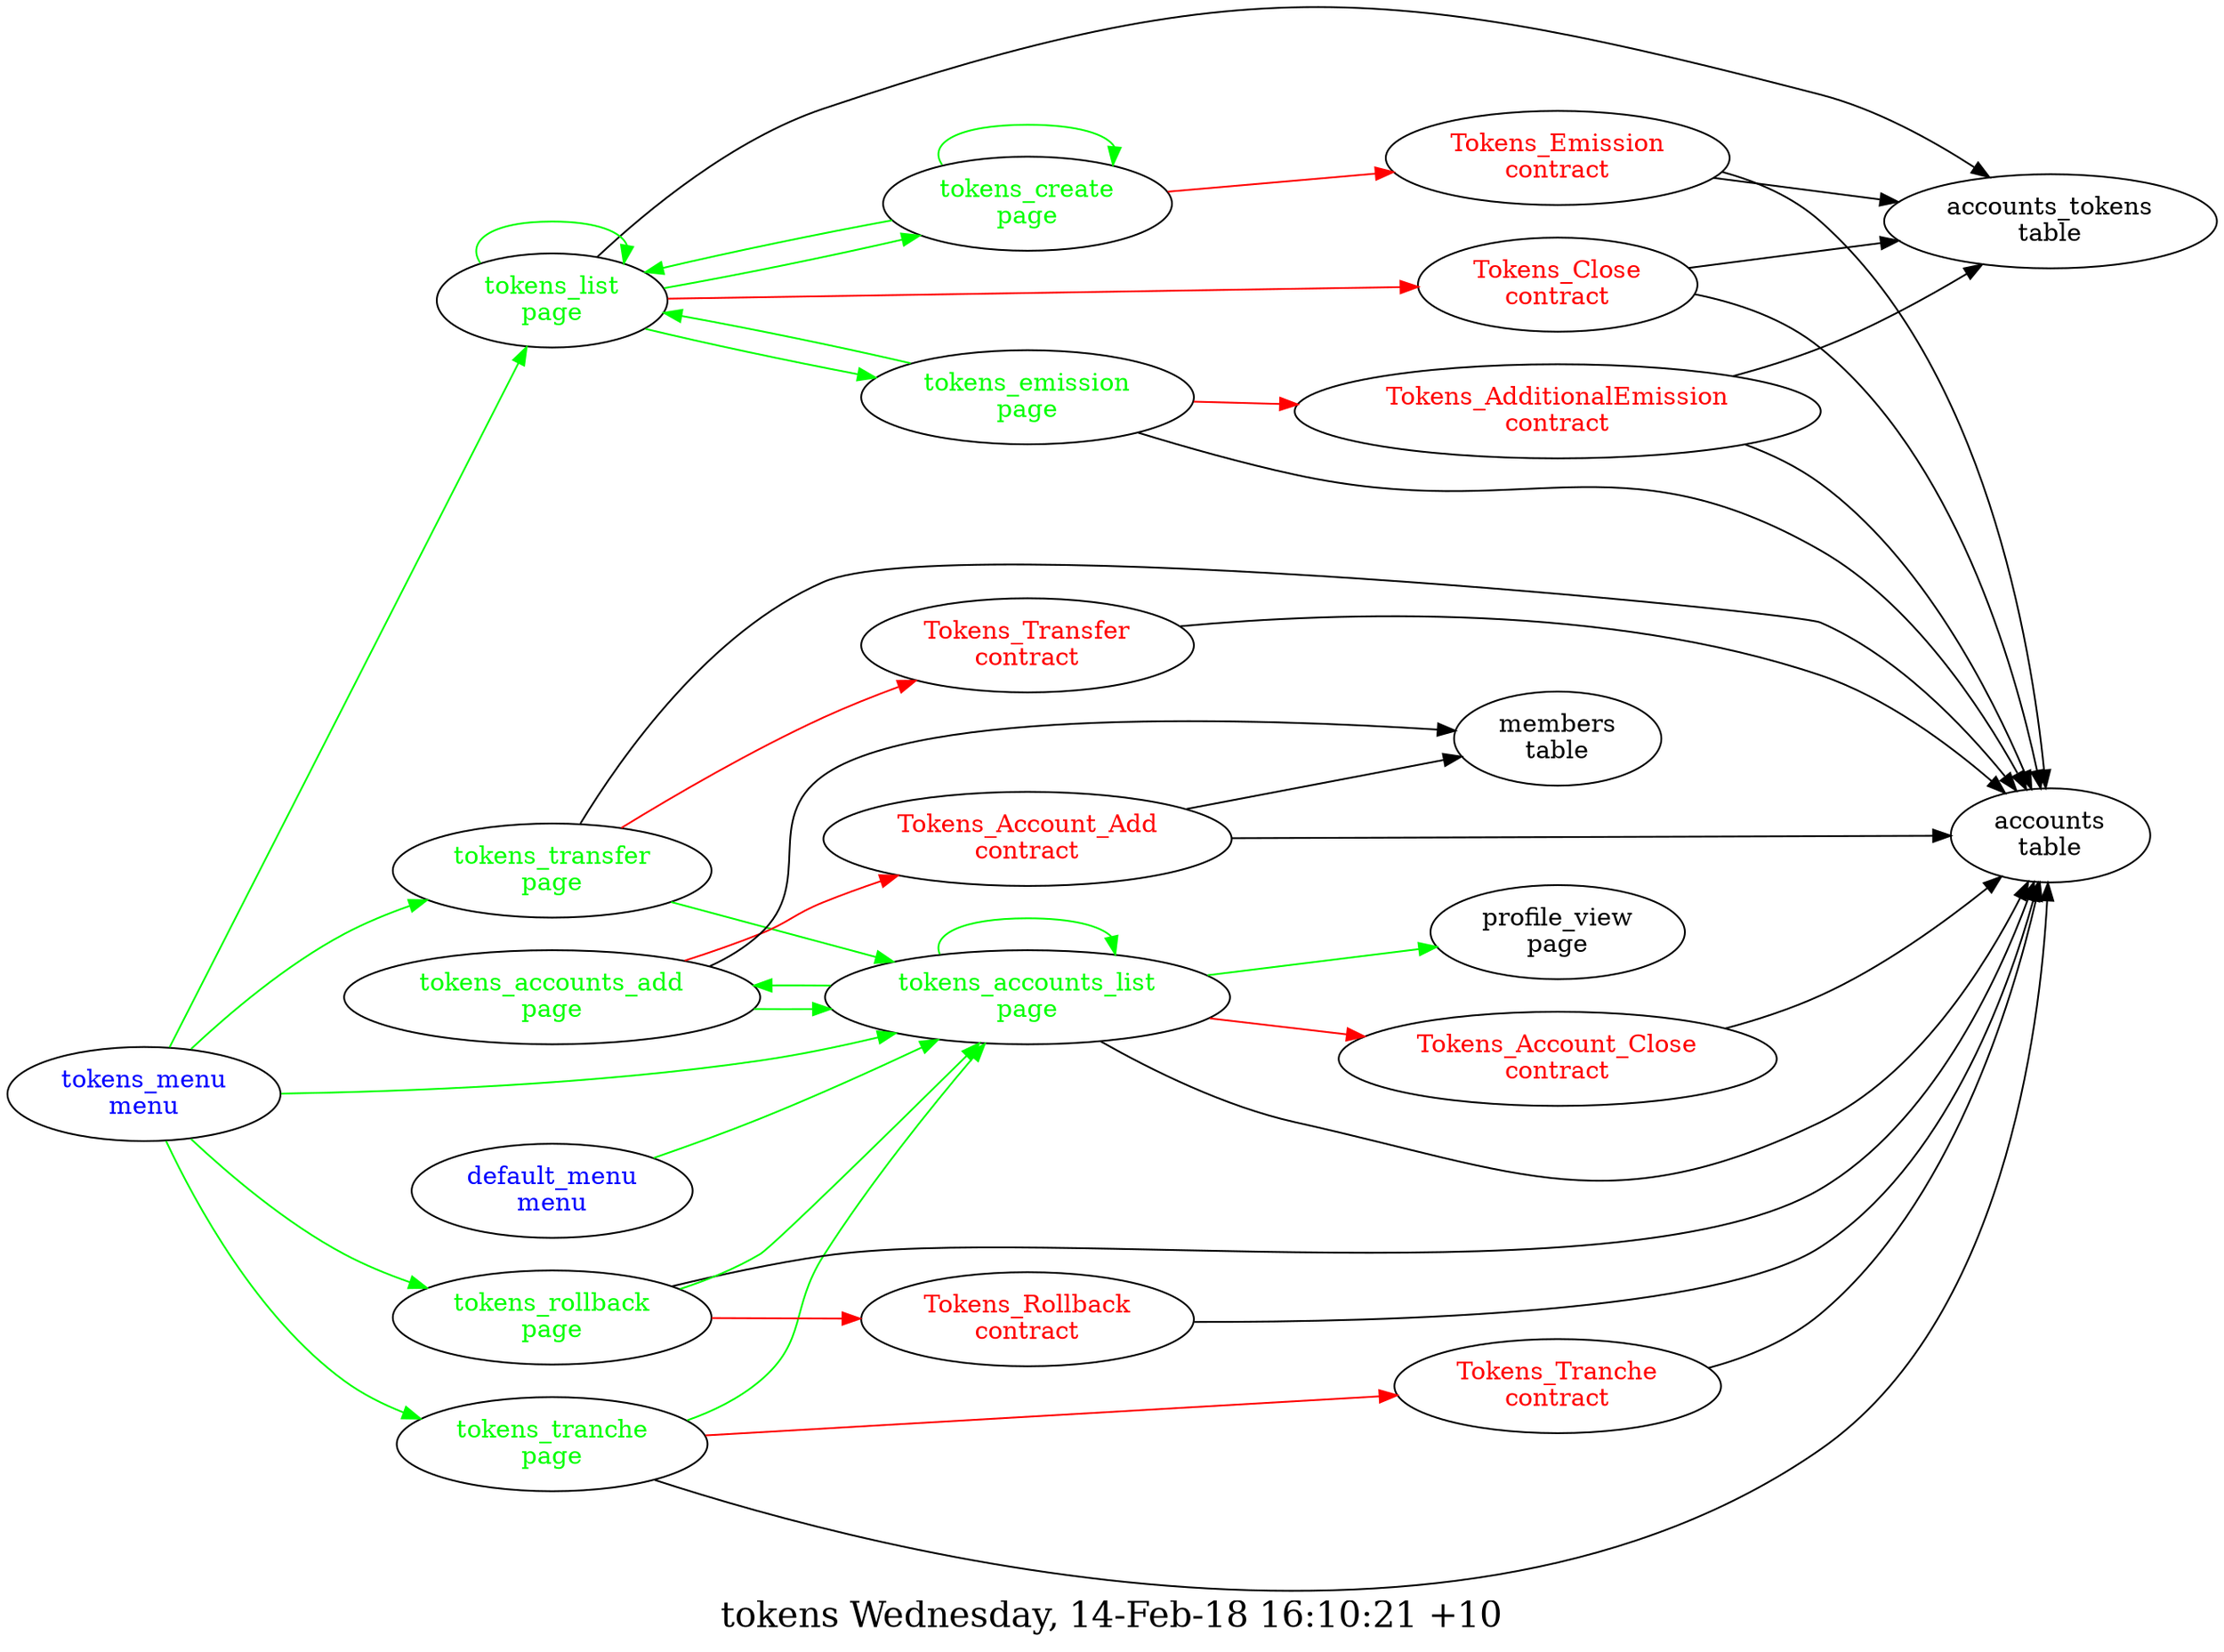 digraph G {
fontsize="20.0";
label="tokens Wednesday, 14-Feb-18 16:10:21 +10";
rankdir=LR;
"Tokens_Account_Add\ncontract" -> "members\ntable"
"Tokens_Account_Add\ncontract" -> "accounts\ntable"
"Tokens_Account_Add\ncontract" [fontcolor=red, group=contracts];
"Tokens_Account_Close\ncontract" -> "accounts\ntable"
"Tokens_Account_Close\ncontract" [fontcolor=red, group=contracts];
"Tokens_AdditionalEmission\ncontract" -> "accounts_tokens\ntable"
"Tokens_AdditionalEmission\ncontract" -> "accounts\ntable"
"Tokens_AdditionalEmission\ncontract" [fontcolor=red, group=contracts];
"Tokens_Close\ncontract" -> "accounts\ntable"
"Tokens_Close\ncontract" -> "accounts_tokens\ntable"
"Tokens_Close\ncontract" [fontcolor=red, group=contracts];
"Tokens_Emission\ncontract" -> "accounts_tokens\ntable"
"Tokens_Emission\ncontract" -> "accounts\ntable"
"Tokens_Emission\ncontract" [fontcolor=red, group=contracts];
"Tokens_Rollback\ncontract" -> "accounts\ntable"
"Tokens_Rollback\ncontract" [fontcolor=red, group=contracts];
"Tokens_Tranche\ncontract" -> "accounts\ntable"
"Tokens_Tranche\ncontract" [fontcolor=red, group=contracts];
"Tokens_Transfer\ncontract" -> "accounts\ntable"
"Tokens_Transfer\ncontract" [fontcolor=red, group=contracts];
"default_menu\nmenu" -> "tokens_accounts_list\npage"  [ color=green ]
"default_menu\nmenu" [fontcolor=blue, group=menus];
"tokens_menu\nmenu" -> "tokens_accounts_list\npage"  [ color=green ]
"tokens_menu\nmenu" -> "tokens_list\npage"  [ color=green ]
"tokens_menu\nmenu" -> "tokens_tranche\npage"  [ color=green ]
"tokens_menu\nmenu" -> "tokens_transfer\npage"  [ color=green ]
"tokens_menu\nmenu" -> "tokens_rollback\npage"  [ color=green ]
"tokens_menu\nmenu" [fontcolor=blue, group=menus];
"tokens_accounts_add\npage" -> "Tokens_Account_Add\ncontract"  [ color=red ]
"tokens_accounts_add\npage" -> "members\ntable"
"tokens_accounts_add\npage" -> "tokens_accounts_list\npage"  [ color=green ]
"tokens_accounts_add\npage" [fontcolor=green, group=pages];
"tokens_accounts_list\npage" -> "Tokens_Account_Close\ncontract"  [ color=red ]
"tokens_accounts_list\npage" -> "accounts\ntable"
"tokens_accounts_list\npage" -> "profile_view\npage"  [ color=green ]
"tokens_accounts_list\npage" -> "tokens_accounts_list\npage"  [ color=green ]
"tokens_accounts_list\npage" -> "tokens_accounts_add\npage"  [ color=green ]
"tokens_accounts_list\npage" [fontcolor=green, group=pages];
"tokens_create\npage" -> "Tokens_Emission\ncontract"  [ color=red ]
"tokens_create\npage" -> "tokens_create\npage"  [ color=green ]
"tokens_create\npage" -> "tokens_list\npage"  [ color=green ]
"tokens_create\npage" [fontcolor=green, group=pages];
"tokens_emission\npage" -> "Tokens_AdditionalEmission\ncontract"  [ color=red ]
"tokens_emission\npage" -> "accounts\ntable"
"tokens_emission\npage" -> "tokens_list\npage"  [ color=green ]
"tokens_emission\npage" [fontcolor=green, group=pages];
"tokens_list\npage" -> "Tokens_Close\ncontract"  [ color=red ]
"tokens_list\npage" -> "accounts_tokens\ntable"
"tokens_list\npage" -> "tokens_emission\npage"  [ color=green ]
"tokens_list\npage" -> "tokens_list\npage"  [ color=green ]
"tokens_list\npage" -> "tokens_create\npage"  [ color=green ]
"tokens_list\npage" [fontcolor=green, group=pages];
"tokens_rollback\npage" -> "Tokens_Rollback\ncontract"  [ color=red ]
"tokens_rollback\npage" -> "accounts\ntable"
"tokens_rollback\npage" -> "tokens_accounts_list\npage"  [ color=green ]
"tokens_rollback\npage" [fontcolor=green, group=pages];
"tokens_tranche\npage" -> "Tokens_Tranche\ncontract"  [ color=red ]
"tokens_tranche\npage" -> "accounts\ntable"
"tokens_tranche\npage" -> "tokens_accounts_list\npage"  [ color=green ]
"tokens_tranche\npage" [fontcolor=green, group=pages];
"tokens_transfer\npage" -> "Tokens_Transfer\ncontract"  [ color=red ]
"tokens_transfer\npage" -> "accounts\ntable"
"tokens_transfer\npage" -> "tokens_accounts_list\npage"  [ color=green ]
"tokens_transfer\npage" [fontcolor=green, group=pages];
}
